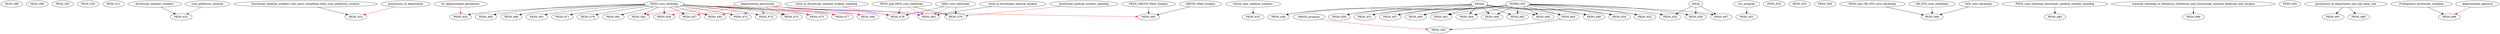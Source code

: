 digraph G {
    PEDS_498;
    PEDS_499;
    PEDS_505;
    PEDS_530;
    PEDS_611;
    edge [color=black];
    fourthyear_medical_students -> PEDS_622;
    edge [color=red];
    core_pediatrics_rotation -> PEDS_622;
    edge [color=black];
    fourthyear_medical_students_who_have_completed_their_core_pediatrics_rotation -> PEDS_623;
    edge [color=red];
    permission_of_department -> PEDS_623;
    edge [color=black];
    PEDS_core_clerkship -> PEDS_624;
    edge [color=red];
    by_departmental_permission -> PEDS_624;
    edge [color=black];
    fourth_year_medical_students -> PEDS_625;
    edge [color=black];
    PEDS_665 -> PEDS_630;
    edge [color=red];
    WRITE_program -> PEDS_630;
    edge [color=black];
    LIC_program -> PEDS_631;
    PEDS_635;
    edge [color=black];
    PEDS_core_clerkship -> PEDS_636;
    edge [color=red];
    departmental_permission -> PEDS_636;
    edge [color=black];
    PEDS_core_clerkship -> PEDS_637;
    edge [color=red];
    departmental_permission -> PEDS_637;
    edge [color=black];
    PEDS_core_clerkship -> PEDS_640;
    edge [color=red];
    departmental_permission -> PEDS_640;
    edge [color=black];
    HUBIO_563 -> PEDS_648;
    AWSpS -> PEDS_648;
    edge [color=black];
    HUBIO_563 -> PEDS_649;
    AWSpS -> PEDS_649;
    edge [color=black];
    HUBIO_563 -> PEDS_650;
    AWSpS -> PEDS_650;
    edge [color=black];
    HUBIO_563 -> PEDS_651;
    AWSpS -> PEDS_651;
    edge [color=black];
    HUBIO_563 -> PEDS_652;
    AWSpS -> PEDS_652;
    PEDS_653;
    edge [color=black];
    HUBIO_563 -> PEDS_655;
    AWSp -> PEDS_655;
    edge [color=black];
    HUBIO_563 -> PEDS_656;
    AWSpS -> PEDS_656;
    edge [color=black];
    HUBIO_563 -> PEDS_657;
    AWSpS -> PEDS_657;
    edge [color=black];
    HUBIO_563 -> PEDS_658;
    AWSp -> PEDS_658;
    PEDS_659;
    edge [color=black];
    HUBIO_563 -> PEDS_660;
    AWSpS -> PEDS_660;
    edge [color=black];
    HUBIO_563 -> PEDS_661;
    AWSpS -> PEDS_661;
    edge [color=black];
    HUBIO_563 -> PEDS_663;
    AWSpS -> PEDS_663;
    edge [color=black];
    HUBIO_563 -> PEDS_664;
    AWSpS -> PEDS_664;
    edge [color=black];
    HUBIO_563 -> PEDS_665;
    AWSpS -> PEDS_665;
    edge [color=black];
    HUBIO_563 -> PEDS_666;
    AWSpS -> PEDS_666;
    edge [color=black];
    HUBIO_563 -> PEDS_667;
    AWSp -> PEDS_667;
    edge [color=black];
    HUBIO_563 -> PEDS_668;
    AWSpS -> PEDS_668;
    edge [color=black];
    PEDS_and_OB_GYN_core_clerkships -> PEDS_669;
    OB_GYN_core_clerkships -> PEDS_669;
    GYN_core_clerkships -> PEDS_669;
    edge [color=black];
    PEDS_and_MED_core_clerkships -> PEDS_670;
    MED_core_clerkships -> PEDS_670;
    edge [color=red];
    fourthyear_medical_student_standing -> PEDS_670;
    edge [color=black];
    PEDS_core_clerkship -> PEDS_671;
    edge [color=black];
    PEDS_core_clerkship -> PEDS_672;
    edge [color=red];
    departmental_permission -> PEDS_672;
    edge [color=black];
    PEDS_core_clerkship -> PEDS_673;
    edge [color=red];
    departmental_permission -> PEDS_673;
    edge [color=black];
    PEDS_core_clerkship -> PEDS_674;
    edge [color=red];
    departmental_permission -> PEDS_674;
    edge [color=black];
    PEDS_core_clerkship -> PEDS_675;
    edge [color=red];
    departmental_permission -> PEDS_675;
    edge [color=black];
    PEDS_core_clerkship -> PEDS_677;
    edge [color=red];
    departmental_permission -> PEDS_677;
    edge [color=black];
    PEDS_and_MED_core_clerkships -> PEDS_678;
    MED_core_clerkships -> PEDS_678;
    edge [color=red];
    third_or_fourthyear_medical_student_standing -> PEDS_678;
    edge [color=blue];
    departmental_permission -> PEDS_678;
    edge [color=black];
    PEDS_core_clerkship -> PEDS_679;
    edge [color=black];
    PEDS_core_clerkship -> PEDS_681;
    edge [color=black];
    third_or_fourthyear_medical_student -> PEDS_683;
    edge [color=red];
    PEDS_and_MED_core_clerkships -> PEDS_683;
    MED_core_clerkships -> PEDS_683;
    edge [color=blue];
    departmental_permission -> PEDS_683;
    edge [color=black];
    PEDS_core_clerkship_fourthyear_medical_student_standing -> PEDS_684;
    edge [color=black];
    PEDS_core_clerkship -> PEDS_685;
    edge [color=black];
    PEDS_core_clerkship -> PEDS_686;
    edge [color=black];
    required_clerkship_in_Pediatrics_Obstetrics_and_Gynecology_Internal_Medicine_and_Surgery -> PEDS_689;
    edge [color=black];
    PEDS_core_clerkship -> PEDS_690;
    edge [color=red];
    departmental_permission -> PEDS_690;
    edge [color=black];
    PEDS_core_clerkship -> PEDS_691;
    edge [color=black];
    PEDS_core_clerkship -> PEDS_692;
    edge [color=red];
    departmental_permission -> PEDS_692;
    edge [color=black];
    PEDS_OBGYN_IMed_Surgery -> PEDS_693;
    OBGYN_IMed_Surgery -> PEDS_693;
    edge [color=red];
    departmental_permission -> PEDS_693;
    PEDS_694;
    edge [color=black];
    permission_of_department_and_the_away_site -> PEDS_697;
    edge [color=black];
    Prerequisite_fourthyear_standing -> PEDS_698;
    edge [color=red];
    departmental_approval -> PEDS_698;
    edge [color=black];
    permission_of_department_and_the_away_site -> PEDS_699;
}
